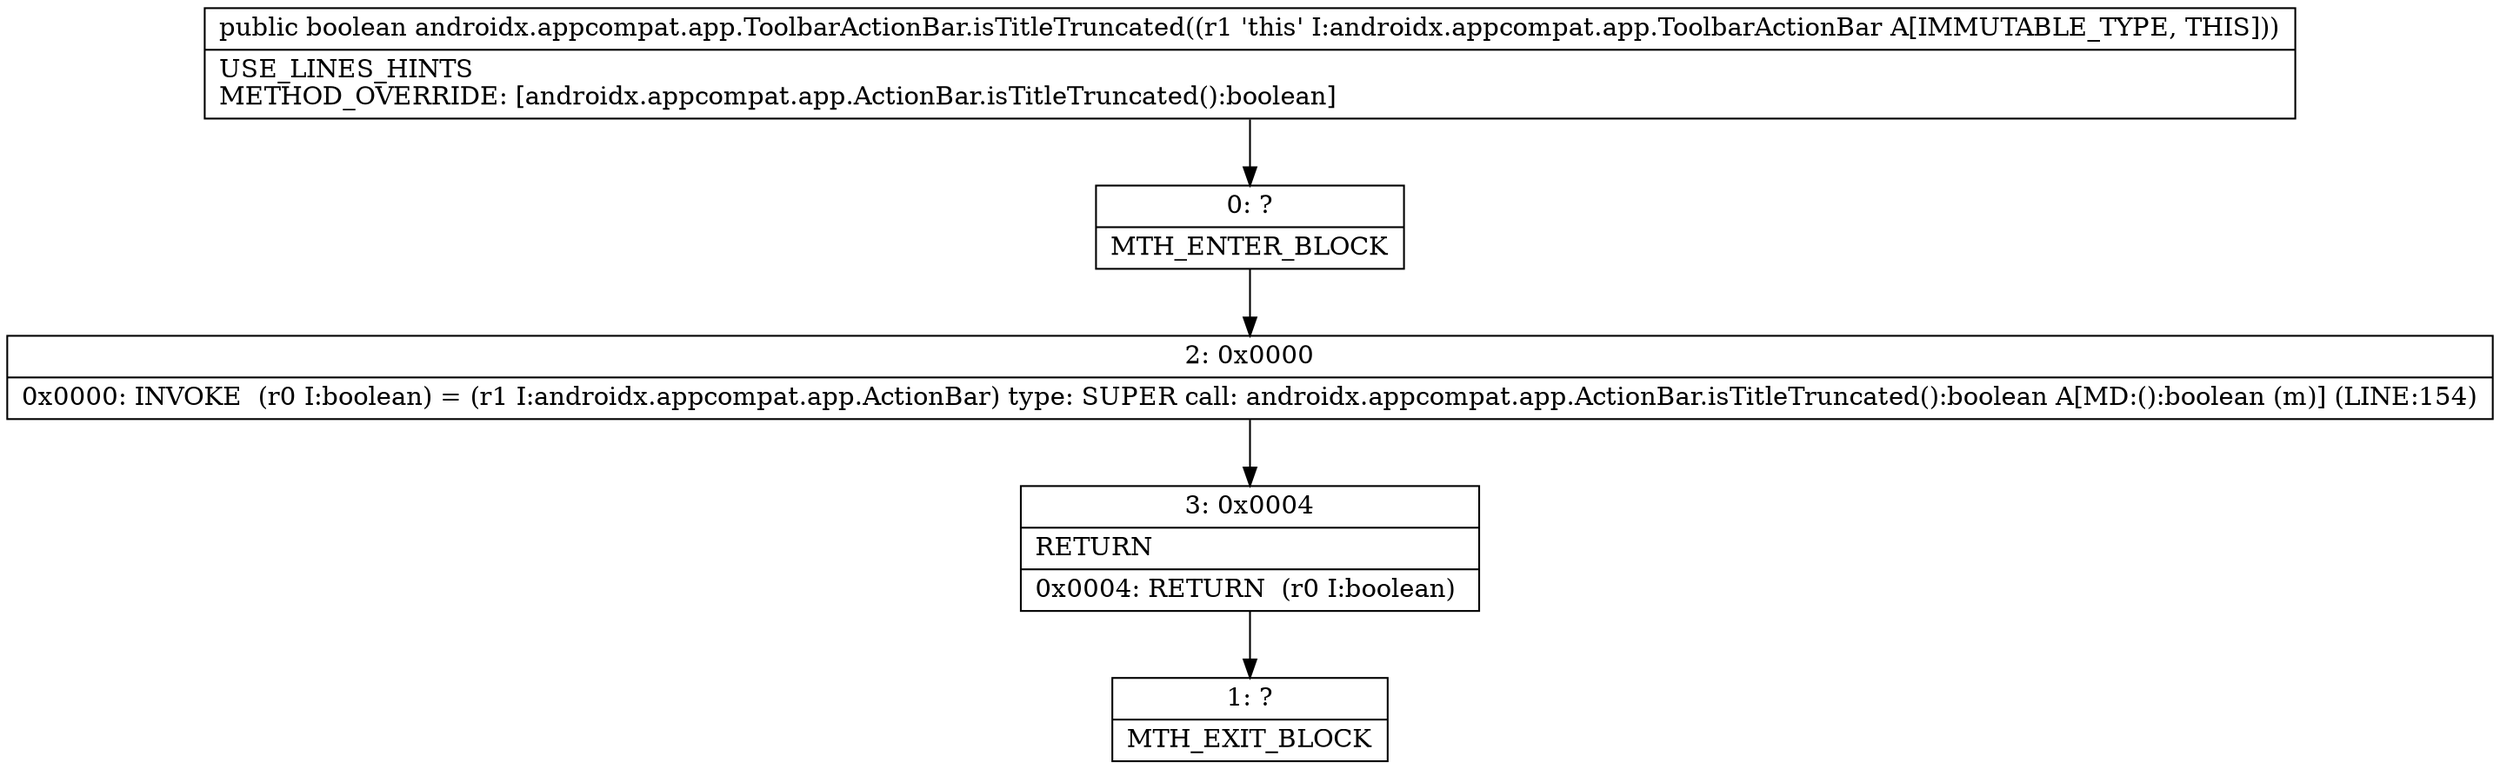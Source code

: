 digraph "CFG forandroidx.appcompat.app.ToolbarActionBar.isTitleTruncated()Z" {
Node_0 [shape=record,label="{0\:\ ?|MTH_ENTER_BLOCK\l}"];
Node_2 [shape=record,label="{2\:\ 0x0000|0x0000: INVOKE  (r0 I:boolean) = (r1 I:androidx.appcompat.app.ActionBar) type: SUPER call: androidx.appcompat.app.ActionBar.isTitleTruncated():boolean A[MD:():boolean (m)] (LINE:154)\l}"];
Node_3 [shape=record,label="{3\:\ 0x0004|RETURN\l|0x0004: RETURN  (r0 I:boolean) \l}"];
Node_1 [shape=record,label="{1\:\ ?|MTH_EXIT_BLOCK\l}"];
MethodNode[shape=record,label="{public boolean androidx.appcompat.app.ToolbarActionBar.isTitleTruncated((r1 'this' I:androidx.appcompat.app.ToolbarActionBar A[IMMUTABLE_TYPE, THIS]))  | USE_LINES_HINTS\lMETHOD_OVERRIDE: [androidx.appcompat.app.ActionBar.isTitleTruncated():boolean]\l}"];
MethodNode -> Node_0;Node_0 -> Node_2;
Node_2 -> Node_3;
Node_3 -> Node_1;
}

